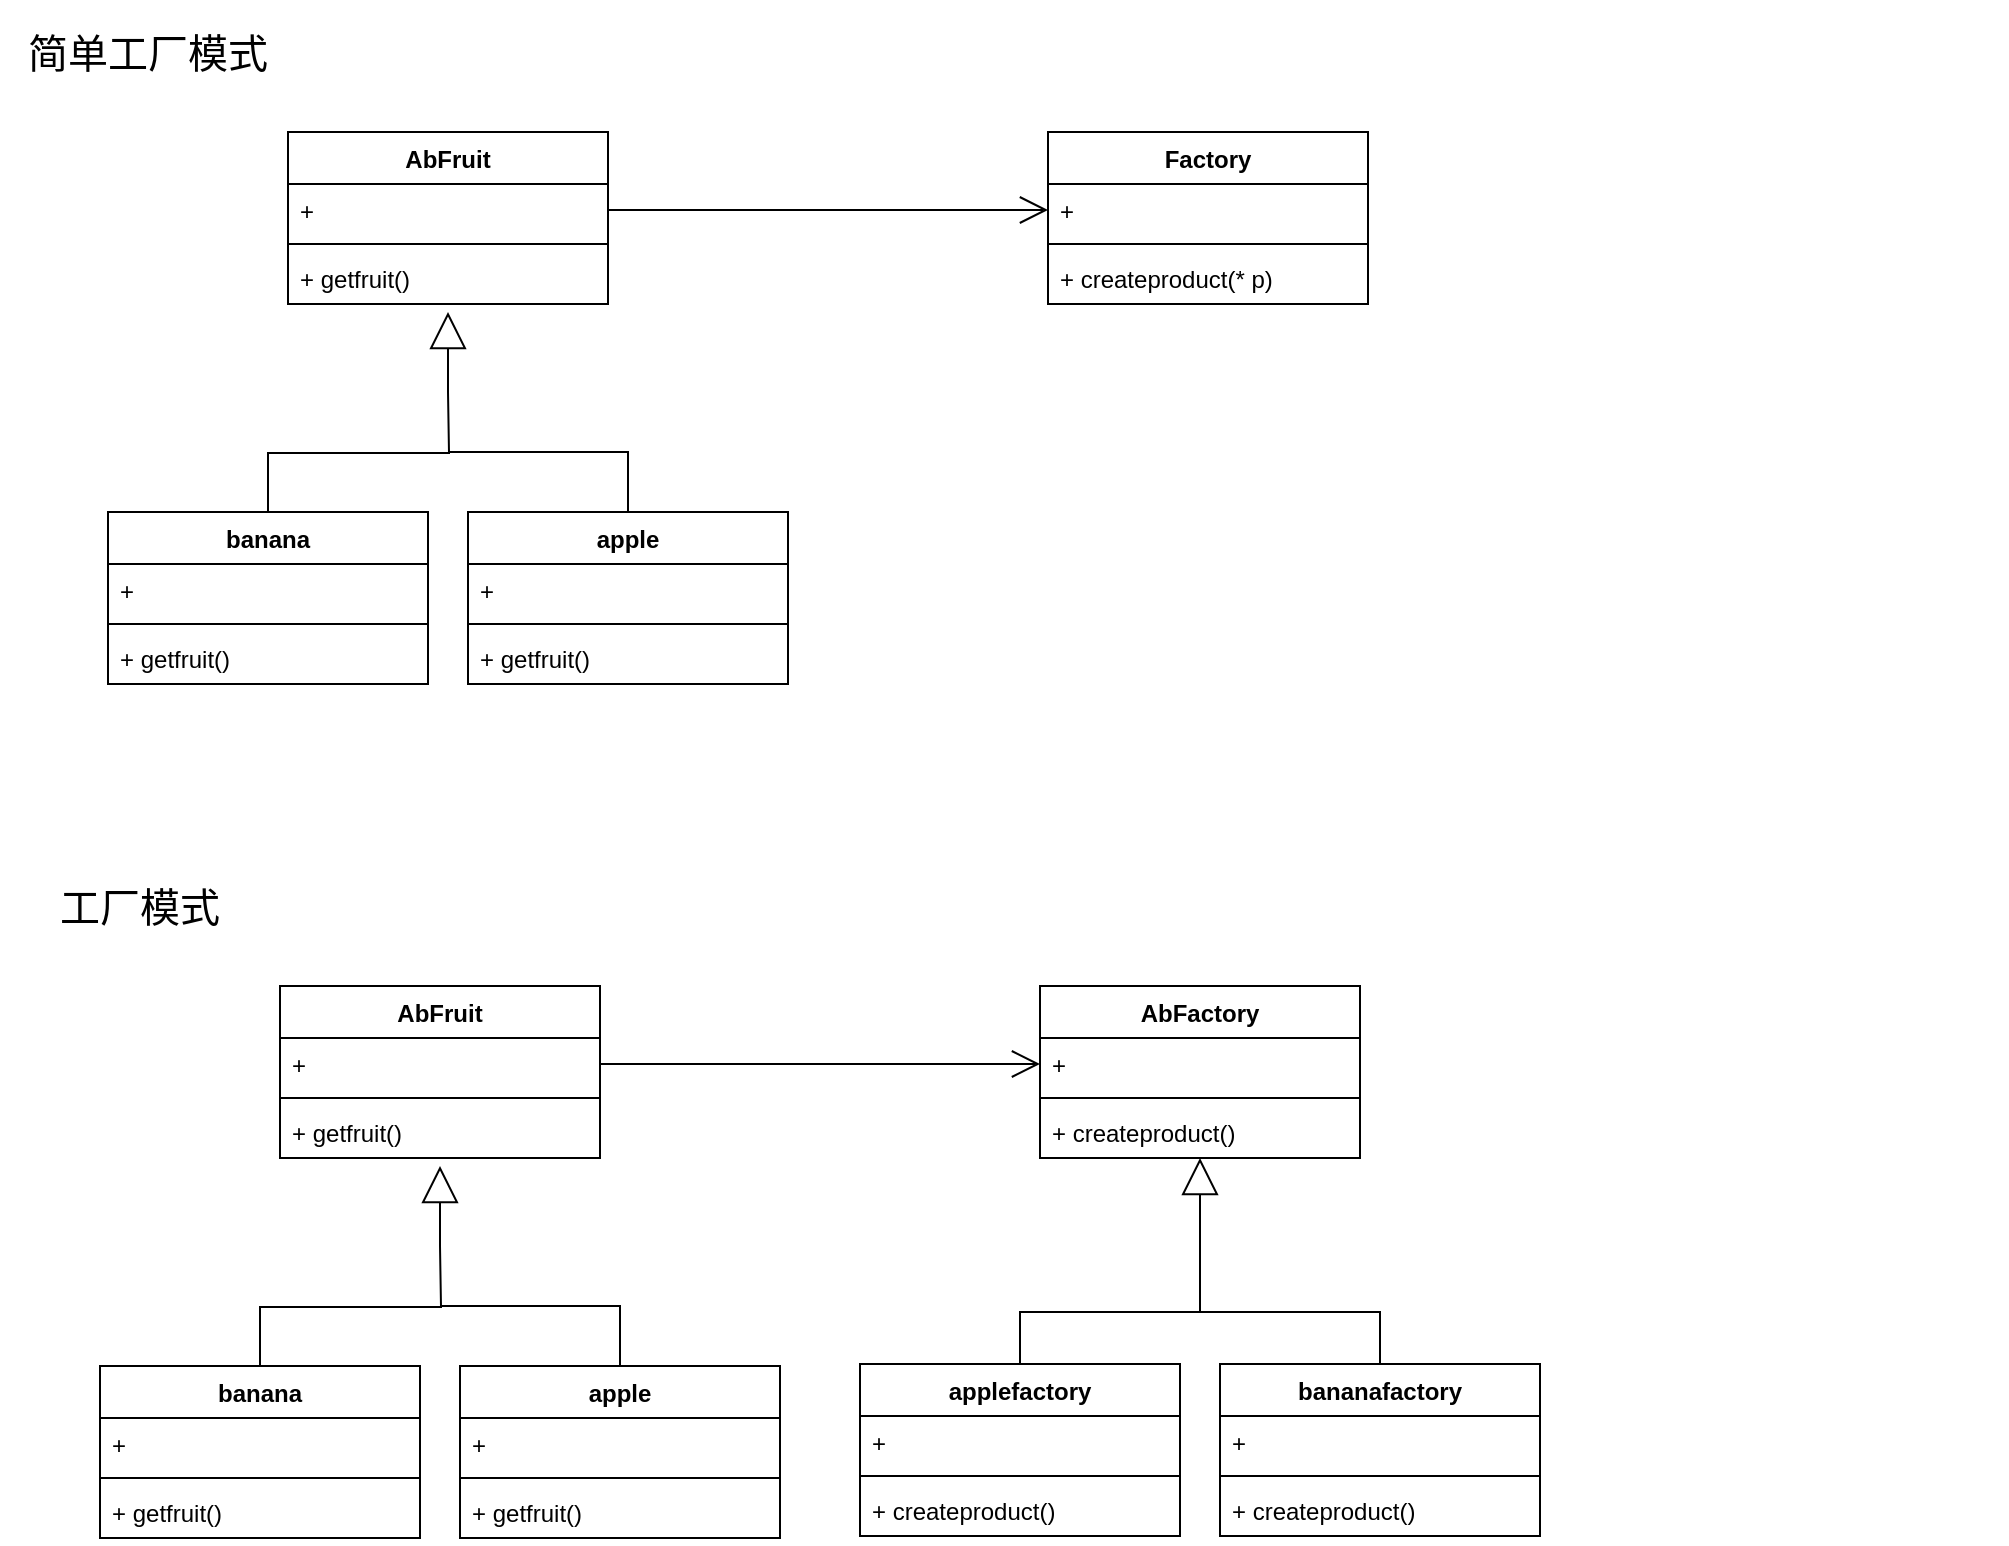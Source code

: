 <mxfile version="20.0.1" type="github">
  <diagram id="uSURYONk4niPD50rhZam" name="Page-1">
    <mxGraphModel dx="1511" dy="1870" grid="1" gridSize="10" guides="1" tooltips="1" connect="1" arrows="1" fold="1" page="1" pageScale="1" pageWidth="827" pageHeight="1169" math="0" shadow="0">
      <root>
        <mxCell id="0" />
        <mxCell id="1" parent="0" />
        <mxCell id="Vz4d7IuEG5Ygdf4LY7yj-19" value="AbFruit" style="swimlane;fontStyle=1;align=center;verticalAlign=top;childLayout=stackLayout;horizontal=1;startSize=26;horizontalStack=0;resizeParent=1;resizeParentMax=0;resizeLast=0;collapsible=1;marginBottom=0;strokeColor=default;" vertex="1" parent="1">
          <mxGeometry x="360" y="50" width="160" height="86" as="geometry" />
        </mxCell>
        <mxCell id="Vz4d7IuEG5Ygdf4LY7yj-20" value="+" style="text;strokeColor=none;fillColor=none;align=left;verticalAlign=top;spacingLeft=4;spacingRight=4;overflow=hidden;rotatable=0;points=[[0,0.5],[1,0.5]];portConstraint=eastwest;" vertex="1" parent="Vz4d7IuEG5Ygdf4LY7yj-19">
          <mxGeometry y="26" width="160" height="26" as="geometry" />
        </mxCell>
        <mxCell id="Vz4d7IuEG5Ygdf4LY7yj-21" value="" style="line;strokeWidth=1;fillColor=none;align=left;verticalAlign=middle;spacingTop=-1;spacingLeft=3;spacingRight=3;rotatable=0;labelPosition=right;points=[];portConstraint=eastwest;" vertex="1" parent="Vz4d7IuEG5Ygdf4LY7yj-19">
          <mxGeometry y="52" width="160" height="8" as="geometry" />
        </mxCell>
        <mxCell id="Vz4d7IuEG5Ygdf4LY7yj-22" value="+ getfruit()" style="text;strokeColor=none;fillColor=none;align=left;verticalAlign=top;spacingLeft=4;spacingRight=4;overflow=hidden;rotatable=0;points=[[0,0.5],[1,0.5]];portConstraint=eastwest;" vertex="1" parent="Vz4d7IuEG5Ygdf4LY7yj-19">
          <mxGeometry y="60" width="160" height="26" as="geometry" />
        </mxCell>
        <mxCell id="Vz4d7IuEG5Ygdf4LY7yj-36" value="&amp;nbsp;" style="endArrow=block;endSize=16;endFill=0;html=1;rounded=0;" edge="1" parent="Vz4d7IuEG5Ygdf4LY7yj-19">
          <mxGeometry x="1" y="-221" width="160" relative="1" as="geometry">
            <mxPoint x="80" y="130" as="sourcePoint" />
            <mxPoint x="80" y="90" as="targetPoint" />
            <Array as="points" />
            <mxPoint x="181" y="-149" as="offset" />
          </mxGeometry>
        </mxCell>
        <mxCell id="Vz4d7IuEG5Ygdf4LY7yj-23" value="Factory" style="swimlane;fontStyle=1;align=center;verticalAlign=top;childLayout=stackLayout;horizontal=1;startSize=26;horizontalStack=0;resizeParent=1;resizeParentMax=0;resizeLast=0;collapsible=1;marginBottom=0;strokeColor=default;" vertex="1" parent="1">
          <mxGeometry x="740" y="50" width="160" height="86" as="geometry" />
        </mxCell>
        <mxCell id="Vz4d7IuEG5Ygdf4LY7yj-24" value="+" style="text;strokeColor=none;fillColor=none;align=left;verticalAlign=top;spacingLeft=4;spacingRight=4;overflow=hidden;rotatable=0;points=[[0,0.5],[1,0.5]];portConstraint=eastwest;" vertex="1" parent="Vz4d7IuEG5Ygdf4LY7yj-23">
          <mxGeometry y="26" width="160" height="26" as="geometry" />
        </mxCell>
        <mxCell id="Vz4d7IuEG5Ygdf4LY7yj-25" value="" style="line;strokeWidth=1;fillColor=none;align=left;verticalAlign=middle;spacingTop=-1;spacingLeft=3;spacingRight=3;rotatable=0;labelPosition=right;points=[];portConstraint=eastwest;" vertex="1" parent="Vz4d7IuEG5Ygdf4LY7yj-23">
          <mxGeometry y="52" width="160" height="8" as="geometry" />
        </mxCell>
        <mxCell id="Vz4d7IuEG5Ygdf4LY7yj-26" value="+ createproduct(* p)" style="text;strokeColor=none;fillColor=none;align=left;verticalAlign=top;spacingLeft=4;spacingRight=4;overflow=hidden;rotatable=0;points=[[0,0.5],[1,0.5]];portConstraint=eastwest;" vertex="1" parent="Vz4d7IuEG5Ygdf4LY7yj-23">
          <mxGeometry y="60" width="160" height="26" as="geometry" />
        </mxCell>
        <mxCell id="Vz4d7IuEG5Ygdf4LY7yj-41" style="edgeStyle=orthogonalEdgeStyle;rounded=0;orthogonalLoop=1;jettySize=auto;html=1;exitX=0.5;exitY=0;exitDx=0;exitDy=0;strokeColor=none;" edge="1" parent="1" source="Vz4d7IuEG5Ygdf4LY7yj-27">
          <mxGeometry relative="1" as="geometry">
            <mxPoint x="440" y="180.0" as="targetPoint" />
          </mxGeometry>
        </mxCell>
        <mxCell id="Vz4d7IuEG5Ygdf4LY7yj-42" style="edgeStyle=orthogonalEdgeStyle;orthogonalLoop=1;jettySize=auto;html=1;exitX=0.5;exitY=0;exitDx=0;exitDy=0;rounded=0;endArrow=none;endFill=0;" edge="1" parent="1" source="Vz4d7IuEG5Ygdf4LY7yj-27">
          <mxGeometry relative="1" as="geometry">
            <mxPoint x="440" y="180.0" as="targetPoint" />
          </mxGeometry>
        </mxCell>
        <mxCell id="Vz4d7IuEG5Ygdf4LY7yj-27" value="banana" style="swimlane;fontStyle=1;align=center;verticalAlign=top;childLayout=stackLayout;horizontal=1;startSize=26;horizontalStack=0;resizeParent=1;resizeParentMax=0;resizeLast=0;collapsible=1;marginBottom=0;strokeColor=default;" vertex="1" parent="1">
          <mxGeometry x="270" y="240" width="160" height="86" as="geometry" />
        </mxCell>
        <mxCell id="Vz4d7IuEG5Ygdf4LY7yj-28" value="+" style="text;strokeColor=none;fillColor=none;align=left;verticalAlign=top;spacingLeft=4;spacingRight=4;overflow=hidden;rotatable=0;points=[[0,0.5],[1,0.5]];portConstraint=eastwest;" vertex="1" parent="Vz4d7IuEG5Ygdf4LY7yj-27">
          <mxGeometry y="26" width="160" height="26" as="geometry" />
        </mxCell>
        <mxCell id="Vz4d7IuEG5Ygdf4LY7yj-29" value="" style="line;strokeWidth=1;fillColor=none;align=left;verticalAlign=middle;spacingTop=-1;spacingLeft=3;spacingRight=3;rotatable=0;labelPosition=right;points=[];portConstraint=eastwest;" vertex="1" parent="Vz4d7IuEG5Ygdf4LY7yj-27">
          <mxGeometry y="52" width="160" height="8" as="geometry" />
        </mxCell>
        <mxCell id="Vz4d7IuEG5Ygdf4LY7yj-30" value="+ getfruit()" style="text;strokeColor=none;fillColor=none;align=left;verticalAlign=top;spacingLeft=4;spacingRight=4;overflow=hidden;rotatable=0;points=[[0,0.5],[1,0.5]];portConstraint=eastwest;" vertex="1" parent="Vz4d7IuEG5Ygdf4LY7yj-27">
          <mxGeometry y="60" width="160" height="26" as="geometry" />
        </mxCell>
        <mxCell id="Vz4d7IuEG5Ygdf4LY7yj-31" value="apple" style="swimlane;fontStyle=1;align=center;verticalAlign=top;childLayout=stackLayout;horizontal=1;startSize=26;horizontalStack=0;resizeParent=1;resizeParentMax=0;resizeLast=0;collapsible=1;marginBottom=0;strokeColor=default;" vertex="1" parent="1">
          <mxGeometry x="450" y="240" width="160" height="86" as="geometry" />
        </mxCell>
        <mxCell id="Vz4d7IuEG5Ygdf4LY7yj-32" value="+" style="text;strokeColor=none;fillColor=none;align=left;verticalAlign=top;spacingLeft=4;spacingRight=4;overflow=hidden;rotatable=0;points=[[0,0.5],[1,0.5]];portConstraint=eastwest;" vertex="1" parent="Vz4d7IuEG5Ygdf4LY7yj-31">
          <mxGeometry y="26" width="160" height="26" as="geometry" />
        </mxCell>
        <mxCell id="Vz4d7IuEG5Ygdf4LY7yj-33" value="" style="line;strokeWidth=1;fillColor=none;align=left;verticalAlign=middle;spacingTop=-1;spacingLeft=3;spacingRight=3;rotatable=0;labelPosition=right;points=[];portConstraint=eastwest;" vertex="1" parent="Vz4d7IuEG5Ygdf4LY7yj-31">
          <mxGeometry y="52" width="160" height="8" as="geometry" />
        </mxCell>
        <mxCell id="Vz4d7IuEG5Ygdf4LY7yj-34" value="+ getfruit()" style="text;strokeColor=none;fillColor=none;align=left;verticalAlign=top;spacingLeft=4;spacingRight=4;overflow=hidden;rotatable=0;points=[[0,0.5],[1,0.5]];portConstraint=eastwest;" vertex="1" parent="Vz4d7IuEG5Ygdf4LY7yj-31">
          <mxGeometry y="60" width="160" height="26" as="geometry" />
        </mxCell>
        <mxCell id="Vz4d7IuEG5Ygdf4LY7yj-43" style="edgeStyle=orthogonalEdgeStyle;orthogonalLoop=1;jettySize=auto;html=1;exitX=0.5;exitY=0;exitDx=0;exitDy=0;rounded=0;endArrow=none;endFill=0;" edge="1" parent="1" source="Vz4d7IuEG5Ygdf4LY7yj-31">
          <mxGeometry relative="1" as="geometry">
            <mxPoint x="440" y="210" as="targetPoint" />
            <mxPoint x="360" y="250" as="sourcePoint" />
            <Array as="points">
              <mxPoint x="530" y="210" />
            </Array>
          </mxGeometry>
        </mxCell>
        <mxCell id="Vz4d7IuEG5Ygdf4LY7yj-44" value="" style="endArrow=open;endFill=1;endSize=12;html=1;rounded=0;exitX=1;exitY=0.5;exitDx=0;exitDy=0;" edge="1" parent="1" source="Vz4d7IuEG5Ygdf4LY7yj-20" target="Vz4d7IuEG5Ygdf4LY7yj-24">
          <mxGeometry width="160" relative="1" as="geometry">
            <mxPoint x="520" y="90" as="sourcePoint" />
            <mxPoint x="680" y="90" as="targetPoint" />
          </mxGeometry>
        </mxCell>
        <mxCell id="Vz4d7IuEG5Ygdf4LY7yj-47" value="简单工厂模式" style="text;html=1;strokeColor=none;fillColor=none;align=center;verticalAlign=middle;whiteSpace=wrap;rounded=0;fontSize=20;" vertex="1" parent="1">
          <mxGeometry x="220" y="-10" width="140" height="40" as="geometry" />
        </mxCell>
        <mxCell id="Vz4d7IuEG5Ygdf4LY7yj-48" value="AbFruit" style="swimlane;fontStyle=1;align=center;verticalAlign=top;childLayout=stackLayout;horizontal=1;startSize=26;horizontalStack=0;resizeParent=1;resizeParentMax=0;resizeLast=0;collapsible=1;marginBottom=0;strokeColor=default;" vertex="1" parent="1">
          <mxGeometry x="356" y="477" width="160" height="86" as="geometry" />
        </mxCell>
        <mxCell id="Vz4d7IuEG5Ygdf4LY7yj-49" value="+" style="text;strokeColor=none;fillColor=none;align=left;verticalAlign=top;spacingLeft=4;spacingRight=4;overflow=hidden;rotatable=0;points=[[0,0.5],[1,0.5]];portConstraint=eastwest;" vertex="1" parent="Vz4d7IuEG5Ygdf4LY7yj-48">
          <mxGeometry y="26" width="160" height="26" as="geometry" />
        </mxCell>
        <mxCell id="Vz4d7IuEG5Ygdf4LY7yj-50" value="" style="line;strokeWidth=1;fillColor=none;align=left;verticalAlign=middle;spacingTop=-1;spacingLeft=3;spacingRight=3;rotatable=0;labelPosition=right;points=[];portConstraint=eastwest;" vertex="1" parent="Vz4d7IuEG5Ygdf4LY7yj-48">
          <mxGeometry y="52" width="160" height="8" as="geometry" />
        </mxCell>
        <mxCell id="Vz4d7IuEG5Ygdf4LY7yj-51" value="+ getfruit()" style="text;strokeColor=none;fillColor=none;align=left;verticalAlign=top;spacingLeft=4;spacingRight=4;overflow=hidden;rotatable=0;points=[[0,0.5],[1,0.5]];portConstraint=eastwest;" vertex="1" parent="Vz4d7IuEG5Ygdf4LY7yj-48">
          <mxGeometry y="60" width="160" height="26" as="geometry" />
        </mxCell>
        <mxCell id="Vz4d7IuEG5Ygdf4LY7yj-52" value="&amp;nbsp;" style="endArrow=block;endSize=16;endFill=0;html=1;rounded=0;" edge="1" parent="Vz4d7IuEG5Ygdf4LY7yj-48">
          <mxGeometry x="1" y="-221" width="160" relative="1" as="geometry">
            <mxPoint x="80" y="130" as="sourcePoint" />
            <mxPoint x="80" y="90" as="targetPoint" />
            <Array as="points" />
            <mxPoint x="181" y="-149" as="offset" />
          </mxGeometry>
        </mxCell>
        <mxCell id="Vz4d7IuEG5Ygdf4LY7yj-53" value="AbFactory" style="swimlane;fontStyle=1;align=center;verticalAlign=top;childLayout=stackLayout;horizontal=1;startSize=26;horizontalStack=0;resizeParent=1;resizeParentMax=0;resizeLast=0;collapsible=1;marginBottom=0;strokeColor=default;" vertex="1" parent="1">
          <mxGeometry x="736" y="477" width="160" height="86" as="geometry" />
        </mxCell>
        <mxCell id="Vz4d7IuEG5Ygdf4LY7yj-54" value="+" style="text;strokeColor=none;fillColor=none;align=left;verticalAlign=top;spacingLeft=4;spacingRight=4;overflow=hidden;rotatable=0;points=[[0,0.5],[1,0.5]];portConstraint=eastwest;" vertex="1" parent="Vz4d7IuEG5Ygdf4LY7yj-53">
          <mxGeometry y="26" width="160" height="26" as="geometry" />
        </mxCell>
        <mxCell id="Vz4d7IuEG5Ygdf4LY7yj-55" value="" style="line;strokeWidth=1;fillColor=none;align=left;verticalAlign=middle;spacingTop=-1;spacingLeft=3;spacingRight=3;rotatable=0;labelPosition=right;points=[];portConstraint=eastwest;" vertex="1" parent="Vz4d7IuEG5Ygdf4LY7yj-53">
          <mxGeometry y="52" width="160" height="8" as="geometry" />
        </mxCell>
        <mxCell id="Vz4d7IuEG5Ygdf4LY7yj-56" value="+ createproduct()" style="text;strokeColor=none;fillColor=none;align=left;verticalAlign=top;spacingLeft=4;spacingRight=4;overflow=hidden;rotatable=0;points=[[0,0.5],[1,0.5]];portConstraint=eastwest;" vertex="1" parent="Vz4d7IuEG5Ygdf4LY7yj-53">
          <mxGeometry y="60" width="160" height="26" as="geometry" />
        </mxCell>
        <mxCell id="Vz4d7IuEG5Ygdf4LY7yj-57" style="edgeStyle=orthogonalEdgeStyle;rounded=0;orthogonalLoop=1;jettySize=auto;html=1;exitX=0.5;exitY=0;exitDx=0;exitDy=0;strokeColor=none;" edge="1" parent="1" source="Vz4d7IuEG5Ygdf4LY7yj-59">
          <mxGeometry relative="1" as="geometry">
            <mxPoint x="436" y="607" as="targetPoint" />
          </mxGeometry>
        </mxCell>
        <mxCell id="Vz4d7IuEG5Ygdf4LY7yj-58" style="edgeStyle=orthogonalEdgeStyle;orthogonalLoop=1;jettySize=auto;html=1;exitX=0.5;exitY=0;exitDx=0;exitDy=0;rounded=0;endArrow=none;endFill=0;" edge="1" parent="1" source="Vz4d7IuEG5Ygdf4LY7yj-59">
          <mxGeometry relative="1" as="geometry">
            <mxPoint x="436" y="607" as="targetPoint" />
          </mxGeometry>
        </mxCell>
        <mxCell id="Vz4d7IuEG5Ygdf4LY7yj-59" value="banana" style="swimlane;fontStyle=1;align=center;verticalAlign=top;childLayout=stackLayout;horizontal=1;startSize=26;horizontalStack=0;resizeParent=1;resizeParentMax=0;resizeLast=0;collapsible=1;marginBottom=0;strokeColor=default;" vertex="1" parent="1">
          <mxGeometry x="266" y="667" width="160" height="86" as="geometry" />
        </mxCell>
        <mxCell id="Vz4d7IuEG5Ygdf4LY7yj-60" value="+" style="text;strokeColor=none;fillColor=none;align=left;verticalAlign=top;spacingLeft=4;spacingRight=4;overflow=hidden;rotatable=0;points=[[0,0.5],[1,0.5]];portConstraint=eastwest;" vertex="1" parent="Vz4d7IuEG5Ygdf4LY7yj-59">
          <mxGeometry y="26" width="160" height="26" as="geometry" />
        </mxCell>
        <mxCell id="Vz4d7IuEG5Ygdf4LY7yj-61" value="" style="line;strokeWidth=1;fillColor=none;align=left;verticalAlign=middle;spacingTop=-1;spacingLeft=3;spacingRight=3;rotatable=0;labelPosition=right;points=[];portConstraint=eastwest;" vertex="1" parent="Vz4d7IuEG5Ygdf4LY7yj-59">
          <mxGeometry y="52" width="160" height="8" as="geometry" />
        </mxCell>
        <mxCell id="Vz4d7IuEG5Ygdf4LY7yj-62" value="+ getfruit()" style="text;strokeColor=none;fillColor=none;align=left;verticalAlign=top;spacingLeft=4;spacingRight=4;overflow=hidden;rotatable=0;points=[[0,0.5],[1,0.5]];portConstraint=eastwest;" vertex="1" parent="Vz4d7IuEG5Ygdf4LY7yj-59">
          <mxGeometry y="60" width="160" height="26" as="geometry" />
        </mxCell>
        <mxCell id="Vz4d7IuEG5Ygdf4LY7yj-63" value="apple" style="swimlane;fontStyle=1;align=center;verticalAlign=top;childLayout=stackLayout;horizontal=1;startSize=26;horizontalStack=0;resizeParent=1;resizeParentMax=0;resizeLast=0;collapsible=1;marginBottom=0;strokeColor=default;" vertex="1" parent="1">
          <mxGeometry x="446" y="667" width="160" height="86" as="geometry" />
        </mxCell>
        <mxCell id="Vz4d7IuEG5Ygdf4LY7yj-64" value="+" style="text;strokeColor=none;fillColor=none;align=left;verticalAlign=top;spacingLeft=4;spacingRight=4;overflow=hidden;rotatable=0;points=[[0,0.5],[1,0.5]];portConstraint=eastwest;" vertex="1" parent="Vz4d7IuEG5Ygdf4LY7yj-63">
          <mxGeometry y="26" width="160" height="26" as="geometry" />
        </mxCell>
        <mxCell id="Vz4d7IuEG5Ygdf4LY7yj-65" value="" style="line;strokeWidth=1;fillColor=none;align=left;verticalAlign=middle;spacingTop=-1;spacingLeft=3;spacingRight=3;rotatable=0;labelPosition=right;points=[];portConstraint=eastwest;" vertex="1" parent="Vz4d7IuEG5Ygdf4LY7yj-63">
          <mxGeometry y="52" width="160" height="8" as="geometry" />
        </mxCell>
        <mxCell id="Vz4d7IuEG5Ygdf4LY7yj-66" value="+ getfruit()" style="text;strokeColor=none;fillColor=none;align=left;verticalAlign=top;spacingLeft=4;spacingRight=4;overflow=hidden;rotatable=0;points=[[0,0.5],[1,0.5]];portConstraint=eastwest;" vertex="1" parent="Vz4d7IuEG5Ygdf4LY7yj-63">
          <mxGeometry y="60" width="160" height="26" as="geometry" />
        </mxCell>
        <mxCell id="Vz4d7IuEG5Ygdf4LY7yj-67" style="edgeStyle=orthogonalEdgeStyle;orthogonalLoop=1;jettySize=auto;html=1;exitX=0.5;exitY=0;exitDx=0;exitDy=0;rounded=0;endArrow=none;endFill=0;" edge="1" parent="1" source="Vz4d7IuEG5Ygdf4LY7yj-63">
          <mxGeometry relative="1" as="geometry">
            <mxPoint x="436" y="637" as="targetPoint" />
            <mxPoint x="356" y="677" as="sourcePoint" />
            <Array as="points">
              <mxPoint x="526" y="637" />
            </Array>
          </mxGeometry>
        </mxCell>
        <mxCell id="Vz4d7IuEG5Ygdf4LY7yj-68" value="" style="endArrow=open;endFill=1;endSize=12;html=1;rounded=0;exitX=1;exitY=0.5;exitDx=0;exitDy=0;" edge="1" parent="1" source="Vz4d7IuEG5Ygdf4LY7yj-49" target="Vz4d7IuEG5Ygdf4LY7yj-54">
          <mxGeometry width="160" relative="1" as="geometry">
            <mxPoint x="516" y="517" as="sourcePoint" />
            <mxPoint x="676" y="517" as="targetPoint" />
          </mxGeometry>
        </mxCell>
        <mxCell id="Vz4d7IuEG5Ygdf4LY7yj-69" value="工厂模式" style="text;html=1;strokeColor=none;fillColor=none;align=center;verticalAlign=middle;whiteSpace=wrap;rounded=0;fontSize=20;" vertex="1" parent="1">
          <mxGeometry x="216" y="417" width="140" height="40" as="geometry" />
        </mxCell>
        <mxCell id="Vz4d7IuEG5Ygdf4LY7yj-70" value="&amp;nbsp;" style="endArrow=block;endSize=16;endFill=0;html=1;rounded=0;" edge="1" parent="1">
          <mxGeometry x="1" y="-221" width="160" relative="1" as="geometry">
            <mxPoint x="816" y="603" as="sourcePoint" />
            <mxPoint x="816" y="563" as="targetPoint" />
            <Array as="points" />
            <mxPoint x="181" y="-149" as="offset" />
          </mxGeometry>
        </mxCell>
        <mxCell id="Vz4d7IuEG5Ygdf4LY7yj-71" style="edgeStyle=orthogonalEdgeStyle;rounded=0;orthogonalLoop=1;jettySize=auto;html=1;exitX=0.5;exitY=0;exitDx=0;exitDy=0;strokeColor=none;" edge="1" parent="1" source="Vz4d7IuEG5Ygdf4LY7yj-73">
          <mxGeometry relative="1" as="geometry">
            <mxPoint x="816" y="603" as="targetPoint" />
          </mxGeometry>
        </mxCell>
        <mxCell id="Vz4d7IuEG5Ygdf4LY7yj-72" style="edgeStyle=orthogonalEdgeStyle;orthogonalLoop=1;jettySize=auto;html=1;exitX=0.5;exitY=0;exitDx=0;exitDy=0;rounded=0;endArrow=none;endFill=0;" edge="1" parent="1" source="Vz4d7IuEG5Ygdf4LY7yj-73">
          <mxGeometry relative="1" as="geometry">
            <mxPoint x="816" y="603" as="targetPoint" />
            <Array as="points">
              <mxPoint x="726" y="640" />
              <mxPoint x="816" y="640" />
            </Array>
          </mxGeometry>
        </mxCell>
        <mxCell id="Vz4d7IuEG5Ygdf4LY7yj-73" value="applefactory" style="swimlane;fontStyle=1;align=center;verticalAlign=top;childLayout=stackLayout;horizontal=1;startSize=26;horizontalStack=0;resizeParent=1;resizeParentMax=0;resizeLast=0;collapsible=1;marginBottom=0;strokeColor=default;" vertex="1" parent="1">
          <mxGeometry x="646" y="666" width="160" height="86" as="geometry" />
        </mxCell>
        <mxCell id="Vz4d7IuEG5Ygdf4LY7yj-74" value="+" style="text;strokeColor=none;fillColor=none;align=left;verticalAlign=top;spacingLeft=4;spacingRight=4;overflow=hidden;rotatable=0;points=[[0,0.5],[1,0.5]];portConstraint=eastwest;" vertex="1" parent="Vz4d7IuEG5Ygdf4LY7yj-73">
          <mxGeometry y="26" width="160" height="26" as="geometry" />
        </mxCell>
        <mxCell id="Vz4d7IuEG5Ygdf4LY7yj-75" value="" style="line;strokeWidth=1;fillColor=none;align=left;verticalAlign=middle;spacingTop=-1;spacingLeft=3;spacingRight=3;rotatable=0;labelPosition=right;points=[];portConstraint=eastwest;" vertex="1" parent="Vz4d7IuEG5Ygdf4LY7yj-73">
          <mxGeometry y="52" width="160" height="8" as="geometry" />
        </mxCell>
        <mxCell id="Vz4d7IuEG5Ygdf4LY7yj-76" value="+ createproduct()" style="text;strokeColor=none;fillColor=none;align=left;verticalAlign=top;spacingLeft=4;spacingRight=4;overflow=hidden;rotatable=0;points=[[0,0.5],[1,0.5]];portConstraint=eastwest;" vertex="1" parent="Vz4d7IuEG5Ygdf4LY7yj-73">
          <mxGeometry y="60" width="160" height="26" as="geometry" />
        </mxCell>
        <mxCell id="Vz4d7IuEG5Ygdf4LY7yj-77" value="bananafactory" style="swimlane;fontStyle=1;align=center;verticalAlign=top;childLayout=stackLayout;horizontal=1;startSize=26;horizontalStack=0;resizeParent=1;resizeParentMax=0;resizeLast=0;collapsible=1;marginBottom=0;strokeColor=default;" vertex="1" parent="1">
          <mxGeometry x="826" y="666" width="160" height="86" as="geometry" />
        </mxCell>
        <mxCell id="Vz4d7IuEG5Ygdf4LY7yj-78" value="+" style="text;strokeColor=none;fillColor=none;align=left;verticalAlign=top;spacingLeft=4;spacingRight=4;overflow=hidden;rotatable=0;points=[[0,0.5],[1,0.5]];portConstraint=eastwest;" vertex="1" parent="Vz4d7IuEG5Ygdf4LY7yj-77">
          <mxGeometry y="26" width="160" height="26" as="geometry" />
        </mxCell>
        <mxCell id="Vz4d7IuEG5Ygdf4LY7yj-79" value="" style="line;strokeWidth=1;fillColor=none;align=left;verticalAlign=middle;spacingTop=-1;spacingLeft=3;spacingRight=3;rotatable=0;labelPosition=right;points=[];portConstraint=eastwest;" vertex="1" parent="Vz4d7IuEG5Ygdf4LY7yj-77">
          <mxGeometry y="52" width="160" height="8" as="geometry" />
        </mxCell>
        <mxCell id="Vz4d7IuEG5Ygdf4LY7yj-80" value="+ createproduct()" style="text;strokeColor=none;fillColor=none;align=left;verticalAlign=top;spacingLeft=4;spacingRight=4;overflow=hidden;rotatable=0;points=[[0,0.5],[1,0.5]];portConstraint=eastwest;" vertex="1" parent="Vz4d7IuEG5Ygdf4LY7yj-77">
          <mxGeometry y="60" width="160" height="26" as="geometry" />
        </mxCell>
        <mxCell id="Vz4d7IuEG5Ygdf4LY7yj-81" style="edgeStyle=orthogonalEdgeStyle;orthogonalLoop=1;jettySize=auto;html=1;exitX=0.5;exitY=0;exitDx=0;exitDy=0;rounded=0;endArrow=none;endFill=0;" edge="1" parent="1" source="Vz4d7IuEG5Ygdf4LY7yj-77">
          <mxGeometry relative="1" as="geometry">
            <mxPoint x="816" y="636" as="targetPoint" />
            <mxPoint x="736" y="676" as="sourcePoint" />
            <Array as="points">
              <mxPoint x="906" y="640" />
              <mxPoint x="816" y="640" />
            </Array>
          </mxGeometry>
        </mxCell>
      </root>
    </mxGraphModel>
  </diagram>
</mxfile>
